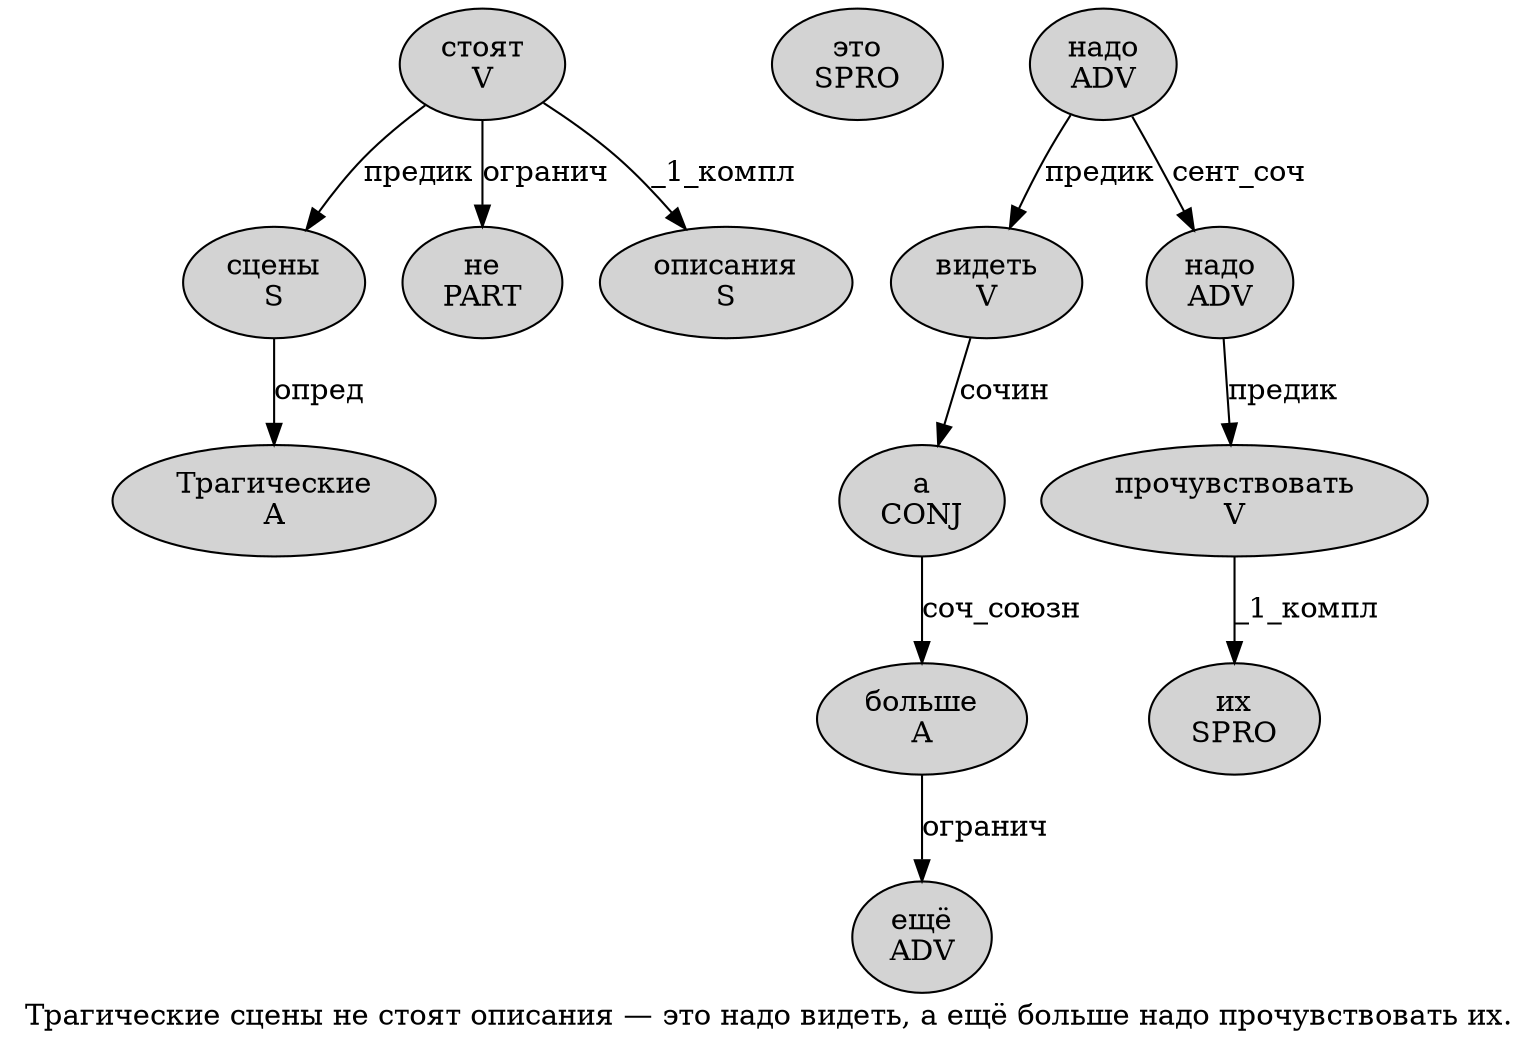 digraph SENTENCE_1256 {
	graph [label="Трагические сцены не стоят описания — это надо видеть, а ещё больше надо прочувствовать их."]
	node [style=filled]
		0 [label="Трагические
A" color="" fillcolor=lightgray penwidth=1 shape=ellipse]
		1 [label="сцены
S" color="" fillcolor=lightgray penwidth=1 shape=ellipse]
		2 [label="не
PART" color="" fillcolor=lightgray penwidth=1 shape=ellipse]
		3 [label="стоят
V" color="" fillcolor=lightgray penwidth=1 shape=ellipse]
		4 [label="описания
S" color="" fillcolor=lightgray penwidth=1 shape=ellipse]
		6 [label="это
SPRO" color="" fillcolor=lightgray penwidth=1 shape=ellipse]
		7 [label="надо
ADV" color="" fillcolor=lightgray penwidth=1 shape=ellipse]
		8 [label="видеть
V" color="" fillcolor=lightgray penwidth=1 shape=ellipse]
		10 [label="а
CONJ" color="" fillcolor=lightgray penwidth=1 shape=ellipse]
		11 [label="ещё
ADV" color="" fillcolor=lightgray penwidth=1 shape=ellipse]
		12 [label="больше
A" color="" fillcolor=lightgray penwidth=1 shape=ellipse]
		13 [label="надо
ADV" color="" fillcolor=lightgray penwidth=1 shape=ellipse]
		14 [label="прочувствовать
V" color="" fillcolor=lightgray penwidth=1 shape=ellipse]
		15 [label="их
SPRO" color="" fillcolor=lightgray penwidth=1 shape=ellipse]
			13 -> 14 [label="предик"]
			1 -> 0 [label="опред"]
			12 -> 11 [label="огранич"]
			3 -> 1 [label="предик"]
			3 -> 2 [label="огранич"]
			3 -> 4 [label="_1_компл"]
			10 -> 12 [label="соч_союзн"]
			8 -> 10 [label="сочин"]
			7 -> 8 [label="предик"]
			7 -> 13 [label="сент_соч"]
			14 -> 15 [label="_1_компл"]
}